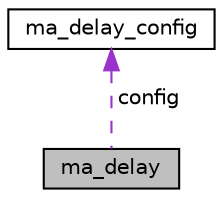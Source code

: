 digraph "ma_delay"
{
 // LATEX_PDF_SIZE
  edge [fontname="Helvetica",fontsize="10",labelfontname="Helvetica",labelfontsize="10"];
  node [fontname="Helvetica",fontsize="10",shape=record];
  Node1 [label="ma_delay",height=0.2,width=0.4,color="black", fillcolor="grey75", style="filled", fontcolor="black",tooltip=" "];
  Node2 -> Node1 [dir="back",color="darkorchid3",fontsize="10",style="dashed",label=" config" ];
  Node2 [label="ma_delay_config",height=0.2,width=0.4,color="black", fillcolor="white", style="filled",URL="$structma__delay__config.html",tooltip=" "];
}

